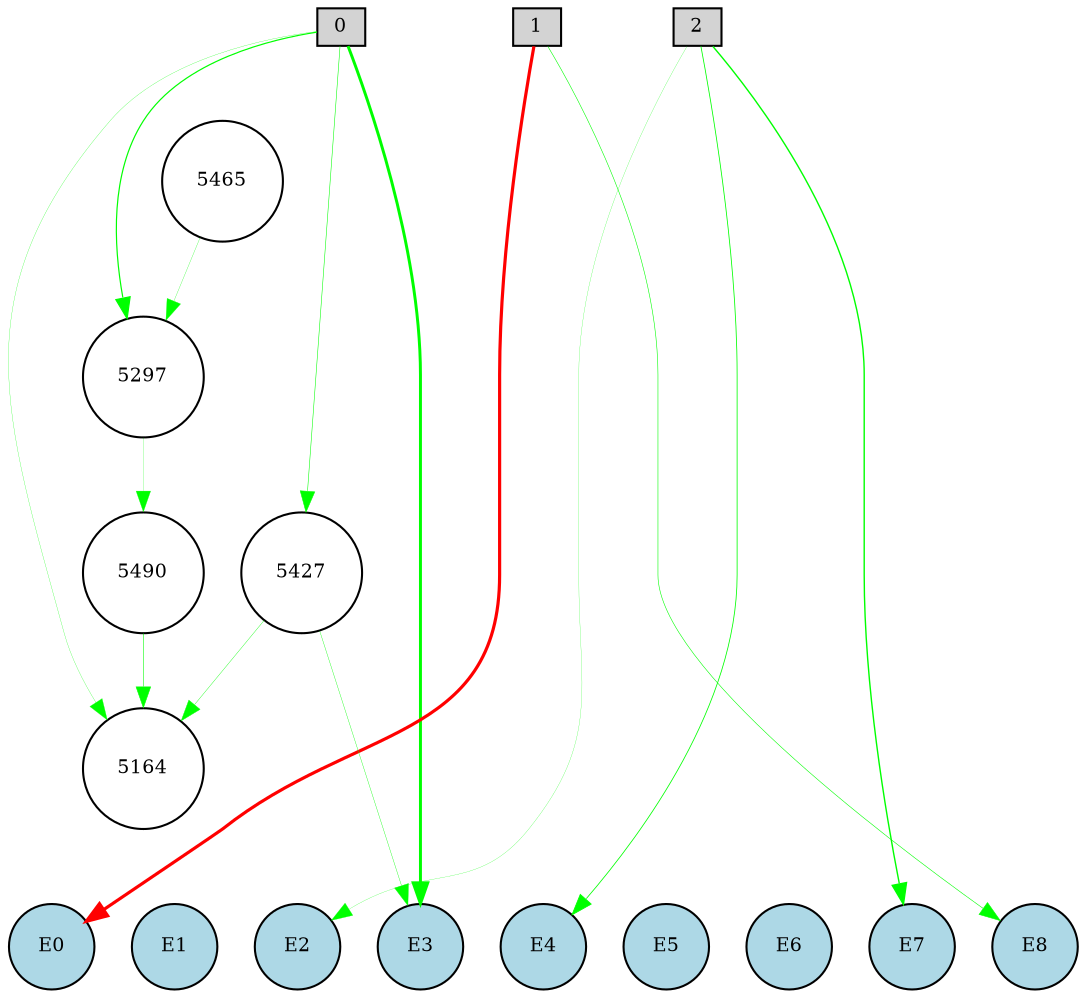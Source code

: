 digraph {
	node [fontsize=9 height=0.2 shape=circle width=0.2]
	subgraph inputs {
		node [shape=box style=filled]
		rank=source
		0 [fillcolor=lightgray]
		1 [fillcolor=lightgray]
		0 -> 1 [style=invis]
		2 [fillcolor=lightgray]
		1 -> 2 [style=invis]
	}
	subgraph outputs {
		node [style=filled]
		rank=sink
		E0 [fillcolor=lightblue fontsize=9 height=0.2 shape=circle width=0.2]
		E1 [fillcolor=lightblue fontsize=9 height=0.2 shape=circle width=0.2]
		E0 -> E1 [style=invis]
		E2 [fillcolor=lightblue fontsize=9 height=0.2 shape=circle width=0.2]
		E1 -> E2 [style=invis]
		E3 [fillcolor=lightblue fontsize=9 height=0.2 shape=circle width=0.2]
		E2 -> E3 [style=invis]
		E4 [fillcolor=lightblue fontsize=9 height=0.2 shape=circle width=0.2]
		E3 -> E4 [style=invis]
		E5 [fillcolor=lightblue fontsize=9 height=0.2 shape=circle width=0.2]
		E4 -> E5 [style=invis]
		E6 [fillcolor=lightblue fontsize=9 height=0.2 shape=circle width=0.2]
		E5 -> E6 [style=invis]
		E7 [fillcolor=lightblue fontsize=9 height=0.2 shape=circle width=0.2]
		E6 -> E7 [style=invis]
		E8 [fillcolor=lightblue fontsize=9 height=0.2 shape=circle width=0.2]
		E7 -> E8 [style=invis]
	}
	5427 [fillcolor=white style=filled]
	1 -> E0 [color=red penwidth=1.5259302874502532 style=solid]
	2 -> E7 [color=green penwidth=0.6723008889763613 style=solid]
	0 -> E3 [color=green penwidth=1.4164219260133697 style=solid]
	1 -> E8 [color=green penwidth=0.2737850916902086 style=solid]
	0 -> 5164 [color=green penwidth=0.1198317935499202 style=solid]
	2 -> E2 [color=green penwidth=0.10615965442471502 style=solid]
	0 -> 5297 [color=green penwidth=0.5741969450939816 style=solid]
	0 -> 5427 [color=green penwidth=0.2601974042560831 style=solid]
	5427 -> 5164 [color=green penwidth=0.1785340114638796 style=solid]
	5427 -> E3 [color=green penwidth=0.1753689528029599 style=solid]
	5465 -> 5297 [color=green penwidth=0.1296004881579121 style=solid]
	5297 -> 5490 [color=green penwidth=0.1091568082248666 style=solid]
	5490 -> 5164 [color=green penwidth=0.27148977211309877 style=solid]
	2 -> E4 [color=green penwidth=0.3876687973729407 style=solid]
}
